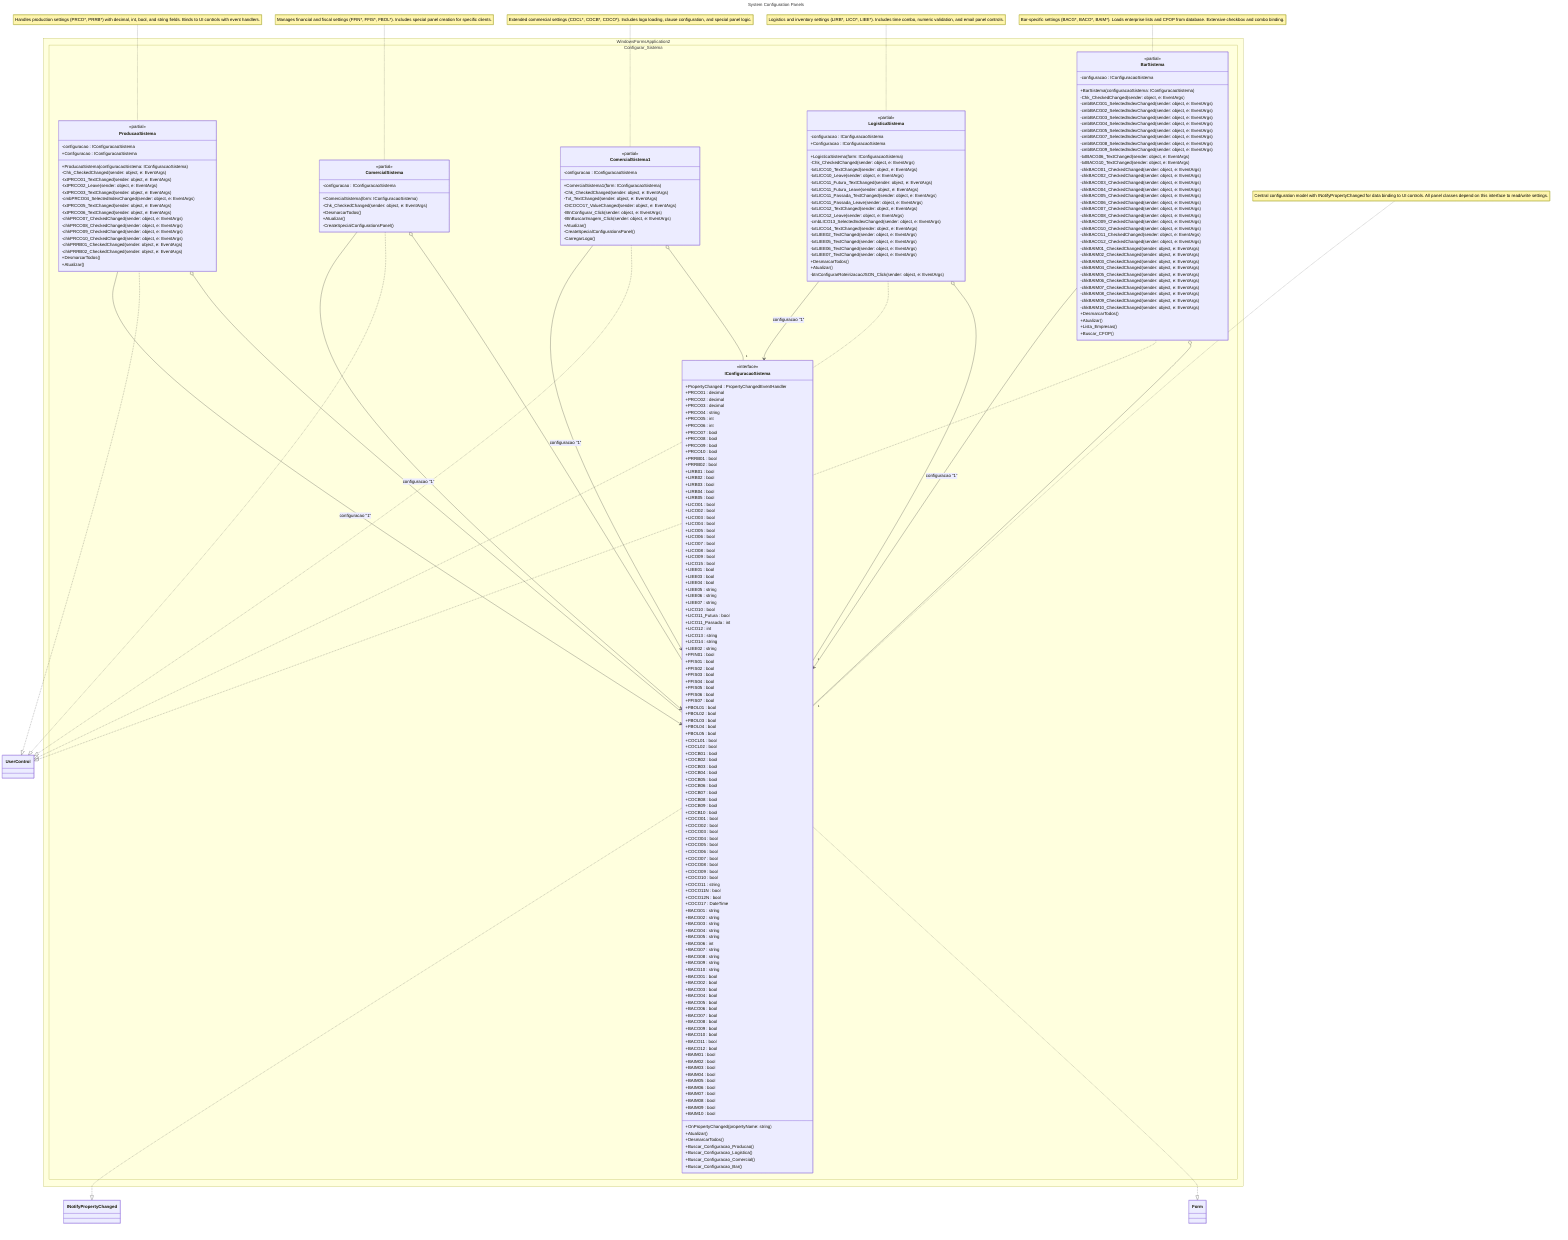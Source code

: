 ---
id: biz/config-system
title: System Configuration Panels
kind: biz
area: Configurar Sistema
version: 1
tags: [config, ui, settings]
owner: dev-team
ai_generator: "GROK4"
prompt_file: prompts/biz--config-system/IConfiguracaoSistema.cs.prompt.md
prompt_hash: sha256:1b118dec0b9b29c228dc7ffedadc8e7ffba1669a585a2a1e56f30b92e61687c8
last_generated: 2025-10-24
related_code:
  - ProducaoSistema.cs
  - ComercialSistema.cs
  - ComercialSistema1.cs
  - LogFaceticaSistema.cs
  - BarSistema.cs
  - IConfiguracaoSistema.cs
---
classDiagram
    namespace WindowsFormsApplication2.Configurar_Sistema {
        class IConfiguracaoSistema {
            <<interface>>
            +PropertyChanged : PropertyChangedEventHandler
            +OnPropertyChanged(propertyName: string)
            +PRCO01 : decimal
            +PRCO02 : decimal
            +PRCO03 : decimal
            +PRCO04 : string
            +PRCO05 : int
            +PRCO06 : int
            +PRCO07 : bool
            +PRCO08 : bool
            +PRCO09 : bool
            +PRCO10 : bool
            +PRRB01 : bool
            +PRRB02 : bool
            +LIRB01 : bool
            +LIRB02 : bool
            +LIRB03 : bool
            +LIRB04 : bool
            +LIRB05 : bool
            +LICO01 : bool
            +LICO02 : bool
            +LICO03 : bool
            +LICO04 : bool
            +LICO05 : bool
            +LICO06 : bool
            +LICO07 : bool
            +LICO08 : bool
            +LICO09 : bool
            +LICO15 : bool
            +LIEE01 : bool
            +LIEE03 : bool
            +LIEE04 : bool
            +LIEE05 : string
            +LIEE06 : string
            +LIEE07 : string
            +LICO10 : bool
            +LICO11_Futura : bool
            +LICO11_Passada : int
            +LICO12 : int
            +LICO13 : string
            +LICO14 : string
            +LIEE02 : string
            +FFIN01 : bool
            +FFIS01 : bool
            +FFIS02 : bool
            +FFIS03 : bool
            +FFIS04 : bool
            +FFIS05 : bool
            +FFIS06 : bool
            +FFIS07 : bool
            +FBOL01 : bool
            +FBOL02 : bool
            +FBOL03 : bool
            +FBOL04 : bool
            +FBOL05 : bool
            +COCL01 : bool
            +COCL02 : bool
            +COCB01 : bool
            +COCB02 : bool
            +COCB03 : bool
            +COCB04 : bool
            +COCB05 : bool
            +COCB06 : bool
            +COCB07 : bool
            +COCB08 : bool
            +COCB09 : bool
            +COCB10 : bool
            +COCO01 : bool
            +COCO02 : bool
            +COCO03 : bool
            +COCO04 : bool
            +COCO05 : bool
            +COCO06 : bool
            +COCO07 : bool
            +COCO08 : bool
            +COCO09 : bool
            +COCO10 : bool
            +COCO11 : string
            +COCO11N : bool
            +COCO12N : bool
            +COCO17 : DateTime
            +BACG01 : string
            +BACG02 : string
            +BACG03 : string
            +BACG04 : string
            +BACG05 : string
            +BACG06 : int
            +BACG07 : string
            +BACG08 : string
            +BACG09 : string
            +BACG10 : string
            +BACO01 : bool
            +BACO02 : bool
            +BACO03 : bool
            +BACO04 : bool
            +BACO05 : bool
            +BACO06 : bool
            +BACO07 : bool
            +BACO08 : bool
            +BACO09 : bool
            +BACO10 : bool
            +BACO11 : bool
            +BACO12 : bool
            +BAIM01 : bool
            +BAIM02 : bool
            +BAIM03 : bool
            +BAIM04 : bool
            +BAIM05 : bool
            +BAIM06 : bool
            +BAIM07 : bool
            +BAIM08 : bool
            +BAIM09 : bool
            +BAIM10 : bool
            +Atualizar()
            +DesmarcarTodos()
            +Buscar_Configuracao_Producao()
            +Buscar_Configuracao_Logistica()
            +Buscar_Configuracao_Comercial()
            +Buscar_Configuracao_Bar()
        }

        class ProducaoSistema {
            <<partial>>
            -configuracao : IConfiguracaoSistema
            +Configuracao : IConfiguracaoSistema
            +ProducaoSistema(configuracaoSistema: IConfiguracaoSistema)
            -Chk_CheckedChanged(sender: object, e: EventArgs)
            -txtPRCO01_TextChanged(sender: object, e: EventArgs)
            -txtPRCO02_Leave(sender: object, e: EventArgs)
            -txtPRCO03_TextChanged(sender: object, e: EventArgs)
            -cmbPRCO04_SelectedIndexChanged(sender: object, e: EventArgs)
            -txtPRCO05_TextChanged(sender: object, e: EventArgs)
            -txtPRCO06_TextChanged(sender: object, e: EventArgs)
            -chkPRCO07_CheckedChanged(sender: object, e: EventArgs)
            -chkPRCO08_CheckedChanged(sender: object, e: EventArgs)
            -chkPRCO09_CheckedChanged(sender: object, e: EventArgs)
            -chkPRCO10_CheckedChanged(sender: object, e: EventArgs)
            -chkPRRB01_CheckedChanged(sender: object, e: EventArgs)
            -chkPRRB02_CheckedChanged(sender: object, e: EventArgs)
            +DesmarcarTodos()
            +Atualizar()
        }

        class ComercialSistema {
            <<partial>>
            -configuracao : IConfiguracaoSistema
            +ComercialSistema(form: IConfiguracaoSistema)
            -Chk_CheckedChanged(sender: object, e: EventArgs)
            +DesmarcarTodos()
            +Atualizar()
            -CreateSpecialConfigurationsPanel()
        }

        class ComercialSistema1 {
            <<partial>>
            -configuracao : IConfiguracaoSistema
            +ComercialSistema1(form: IConfiguracaoSistema)
            -Chk_CheckedChanged(sender: object, e: EventArgs)
            -Txt_TextChanged(sender: object, e: EventArgs)
            -DtCOCO17_ValueChanged(sender: object, e: EventArgs)
            -BtnConfigurar_Click(sender: object, e: EventArgs)
            -BtnBuscarImagem_Click(sender: object, e: EventArgs)
            +Atualizar()
            -CreateSpecialConfigurationsPanel()
            -CarregarLogo()
        }

        class LogisticaSistema {
            <<partial>>
            -configuracao : IConfiguracaoSistema
            +Configuracao : IConfiguracaoSistema
            +LogisticaSistema(form: IConfiguracaoSistema)
            -Chk_CheckedChanged(sender: object, e: EventArgs)
            -txtLICO10_TextChanged(sender: object, e: EventArgs)
            -txtLICO10_Leave(sender: object, e: EventArgs)
            -txtLICO11_Futura_TextChanged(sender: object, e: EventArgs)
            -txtLICO11_Futura_Leave(sender: object, e: EventArgs)
            -txtLICO11_Passada_TextChanged(sender: object, e: EventArgs)
            -txtLICO11_Passada_Leave(sender: object, e: EventArgs)
            -txtLICO12_TextChanged(sender: object, e: EventArgs)
            -txtLICO12_Leave(sender: object, e: EventArgs)
            -cmbLICO13_SelectedIndexChanged(sender: object, e: EventArgs)
            -txtLICO14_TextChanged(sender: object, e: EventArgs)
            -txtLIEE02_TextChanged(sender: object, e: EventArgs)
            -txtLIEE05_TextChanged(sender: object, e: EventArgs)
            -txtLIEE06_TextChanged(sender: object, e: EventArgs)
            -txtLIEE07_TextChanged(sender: object, e: EventArgs)
            +DesmarcarTodos()
            +Atualizar()
            -btnConfigurarRoteirizacaoJSON_Click(sender: object, e: EventArgs)
        }

        class BarSistema {
            <<partial>>
            -configuracao : IConfiguracaoSistema
            +BarSistema(configuracaoSistema: IConfiguracaoSistema)
            -Chk_CheckedChanged(sender: object, e: EventArgs)
            -cmbBACG01_SelectedIndexChanged(sender: object, e: EventArgs)
            -cmbBACG02_SelectedIndexChanged(sender: object, e: EventArgs)
            -cmbBACG03_SelectedIndexChanged(sender: object, e: EventArgs)
            -cmbBACG04_SelectedIndexChanged(sender: object, e: EventArgs)
            -cmbBACG05_SelectedIndexChanged(sender: object, e: EventArgs)
            -cmbBACG07_SelectedIndexChanged(sender: object, e: EventArgs)
            -cmbBACG08_SelectedIndexChanged(sender: object, e: EventArgs)
            -cmbBACG09_SelectedIndexChanged(sender: object, e: EventArgs)
            -txtBACG06_TextChanged(sender: object, e: EventArgs)
            -txtBACG10_TextChanged(sender: object, e: EventArgs)
            -chkBACO01_CheckedChanged(sender: object, e: EventArgs)
            -chkBACO02_CheckedChanged(sender: object, e: EventArgs)
            -chkBACO03_CheckedChanged(sender: object, e: EventArgs)
            -chkBACO04_CheckedChanged(sender: object, e: EventArgs)
            -chkBACO05_CheckedChanged(sender: object, e: EventArgs)
            -chkBACO06_CheckedChanged(sender: object, e: EventArgs)
            -chkBACO07_CheckedChanged(sender: object,  e: EventArgs)
            -chkBACO08_CheckedChanged(sender: object, e: EventArgs)
            -chkBACO09_CheckedChanged(sender: object, e: EventArgs)
            -chkBACO10_CheckedChanged(sender: object, e: EventArgs)
            -chkBACO11_CheckedChanged(sender: object, e: EventArgs)
            -chkBACO12_CheckedChanged(sender: object, e: EventArgs)
            -chkBAIM01_CheckedChanged(sender: object, e: EventArgs)
            -chkBAIM02_CheckedChanged(sender: object, e: EventArgs)
            -chkBAIM03_CheckedChanged(sender: object, e: EventArgs)
            -chkBAIM04_CheckedChanged(sender: object, e: EventArgs)
            -chkBAIM05_CheckedChanged(sender: object, e: EventArgs)
            -chkBAIM06_CheckedChanged(sender: object, e: EventArgs)
            -chkBAIM07_CheckedChanged(sender: object, e: EventArgs)
            -chkBAIM08_CheckedChanged(sender: object, e: EventArgs)
            -chkBAIM09_CheckedChanged(sender: object, e: EventArgs)
            -chkBAIM10_CheckedChanged(sender: object, e: EventArgs)
            +DesmarcarTodos()
            +Atualizar()
            +Lista_Empresas()
            +Buscar_CFOP()
        }
    }

    ProducaoSistema --> IConfiguracaoSistema : configuracao "1"
    ComercialSistema --> IConfiguracaoSistema : configuracao "1"
    ComercialSistema1 --> IConfiguracaoSistema : configuracao "1"
    LogisticaSistema --> IConfiguracaoSistema : configuracao "1"
    BarSistema --> IConfiguracaoSistema : configuracao "1"

    ProducaoSistema ..|> UserControl
    ComercialSistema ..|> UserControl
    ComercialSistema1 ..|> UserControl
    LogisticaSistema ..|> UserControl
    BarSistema ..|> UserControl

    IConfiguracaoSistema ..|> INotifyPropertyChanged
    IConfiguracaoSistema ..|> Form

    ProducaoSistema o-- "1" IConfiguracaoSistema
    ComercialSistema o-- "1" IConfiguracaoSistema
    ComercialSistema1 o-- "1" IConfiguracaoSistema
    LogisticaSistema o-- "1" IConfiguracaoSistema
    BarSistema o-- "1" IConfiguracaoSistema

    note for IConfiguracaoSistema "Central configuration model with INotifyPropertyChanged for data binding to UI controls. All panel classes depend on this interface to read/write settings."

    note for ProducaoSistema "Handles production settings (PRCO*, PRRB*) with decimal, int, bool, and string fields. Binds to UI controls with event handlers."

    note for ComercialSistema "Manages financial and fiscal settings (FFIN*, FFIS*, FBOL*). Includes special panel creation for specific clients."

    note for ComercialSistema1 "Extended commercial settings (COCL*, COCB*, COCO*). Includes logo loading, clause configuration, and special panel logic."

    note for LogisticaSistema "Logistics and inventory settings (LIRB*, LICO*, LIEE*). Includes time combo, numeric validation, and email panel controls."

    note for BarSistema "Bar-specific settings (BACG*, BACO*, BAIM*). Loads enterprise lists and CFOP from database. Extensive checkbox and combo binding."